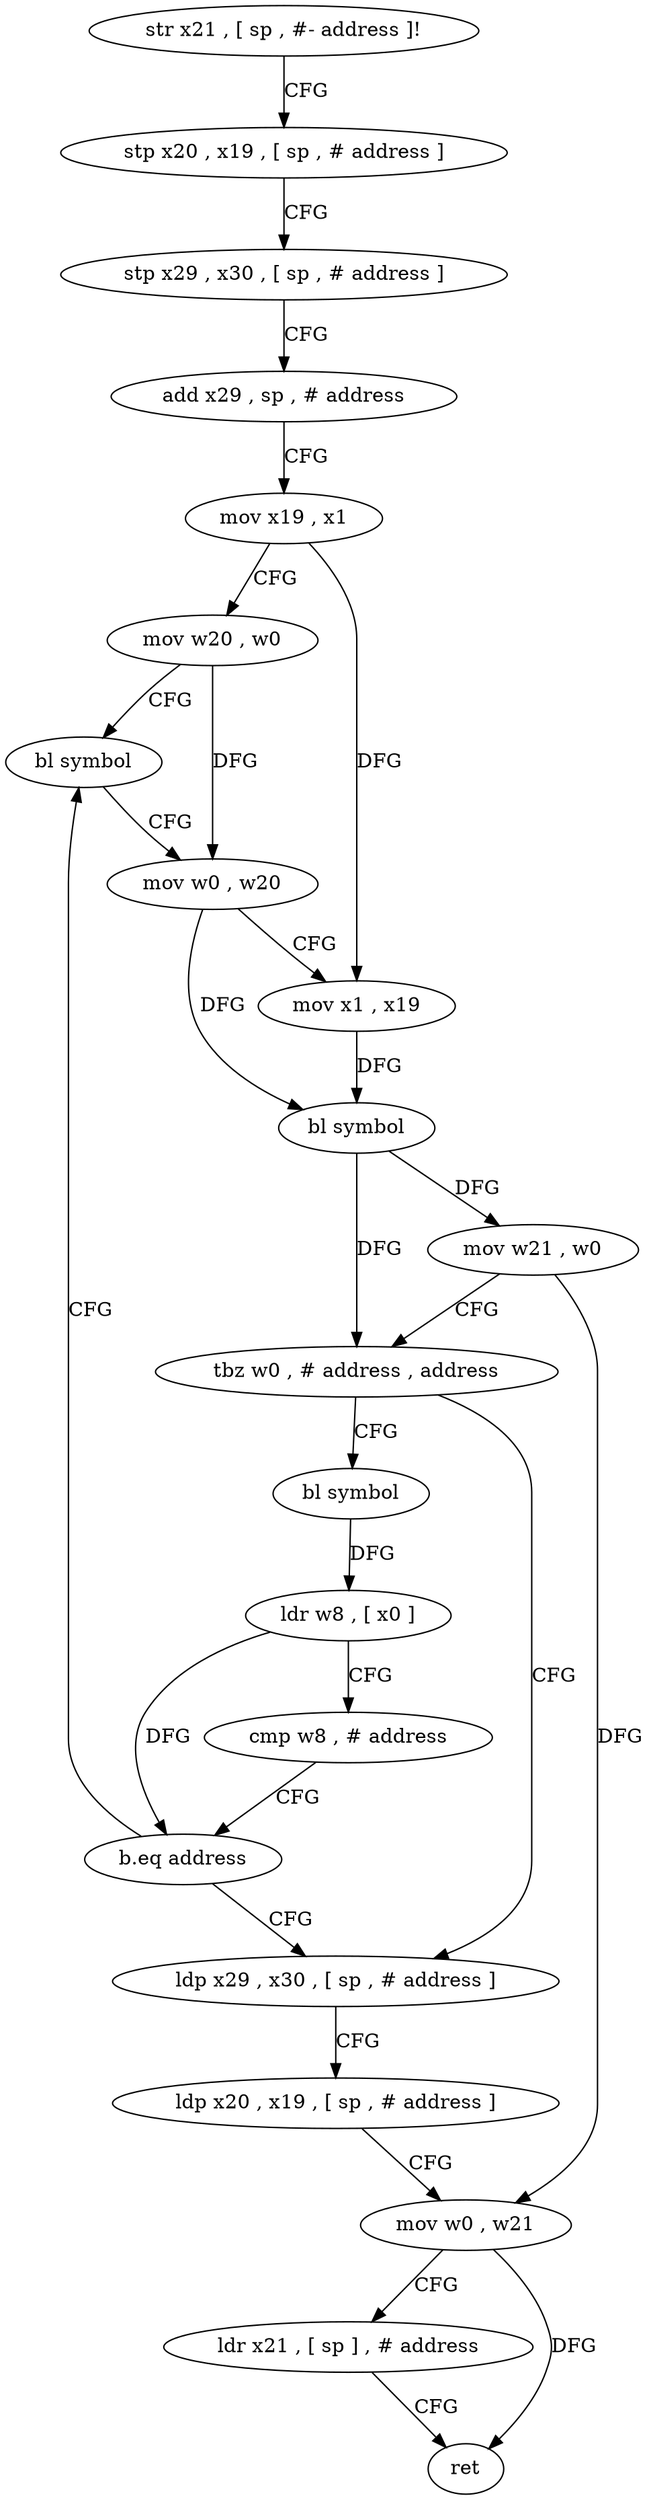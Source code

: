 digraph "func" {
"4207512" [label = "str x21 , [ sp , #- address ]!" ]
"4207516" [label = "stp x20 , x19 , [ sp , # address ]" ]
"4207520" [label = "stp x29 , x30 , [ sp , # address ]" ]
"4207524" [label = "add x29 , sp , # address" ]
"4207528" [label = "mov x19 , x1" ]
"4207532" [label = "mov w20 , w0" ]
"4207536" [label = "bl symbol" ]
"4207576" [label = "ldp x29 , x30 , [ sp , # address ]" ]
"4207580" [label = "ldp x20 , x19 , [ sp , # address ]" ]
"4207584" [label = "mov w0 , w21" ]
"4207588" [label = "ldr x21 , [ sp ] , # address" ]
"4207592" [label = "ret" ]
"4207560" [label = "bl symbol" ]
"4207564" [label = "ldr w8 , [ x0 ]" ]
"4207568" [label = "cmp w8 , # address" ]
"4207572" [label = "b.eq address" ]
"4207540" [label = "mov w0 , w20" ]
"4207544" [label = "mov x1 , x19" ]
"4207548" [label = "bl symbol" ]
"4207552" [label = "mov w21 , w0" ]
"4207556" [label = "tbz w0 , # address , address" ]
"4207512" -> "4207516" [ label = "CFG" ]
"4207516" -> "4207520" [ label = "CFG" ]
"4207520" -> "4207524" [ label = "CFG" ]
"4207524" -> "4207528" [ label = "CFG" ]
"4207528" -> "4207532" [ label = "CFG" ]
"4207528" -> "4207544" [ label = "DFG" ]
"4207532" -> "4207536" [ label = "CFG" ]
"4207532" -> "4207540" [ label = "DFG" ]
"4207536" -> "4207540" [ label = "CFG" ]
"4207576" -> "4207580" [ label = "CFG" ]
"4207580" -> "4207584" [ label = "CFG" ]
"4207584" -> "4207588" [ label = "CFG" ]
"4207584" -> "4207592" [ label = "DFG" ]
"4207588" -> "4207592" [ label = "CFG" ]
"4207560" -> "4207564" [ label = "DFG" ]
"4207564" -> "4207568" [ label = "CFG" ]
"4207564" -> "4207572" [ label = "DFG" ]
"4207568" -> "4207572" [ label = "CFG" ]
"4207572" -> "4207536" [ label = "CFG" ]
"4207572" -> "4207576" [ label = "CFG" ]
"4207540" -> "4207544" [ label = "CFG" ]
"4207540" -> "4207548" [ label = "DFG" ]
"4207544" -> "4207548" [ label = "DFG" ]
"4207548" -> "4207552" [ label = "DFG" ]
"4207548" -> "4207556" [ label = "DFG" ]
"4207552" -> "4207556" [ label = "CFG" ]
"4207552" -> "4207584" [ label = "DFG" ]
"4207556" -> "4207576" [ label = "CFG" ]
"4207556" -> "4207560" [ label = "CFG" ]
}
